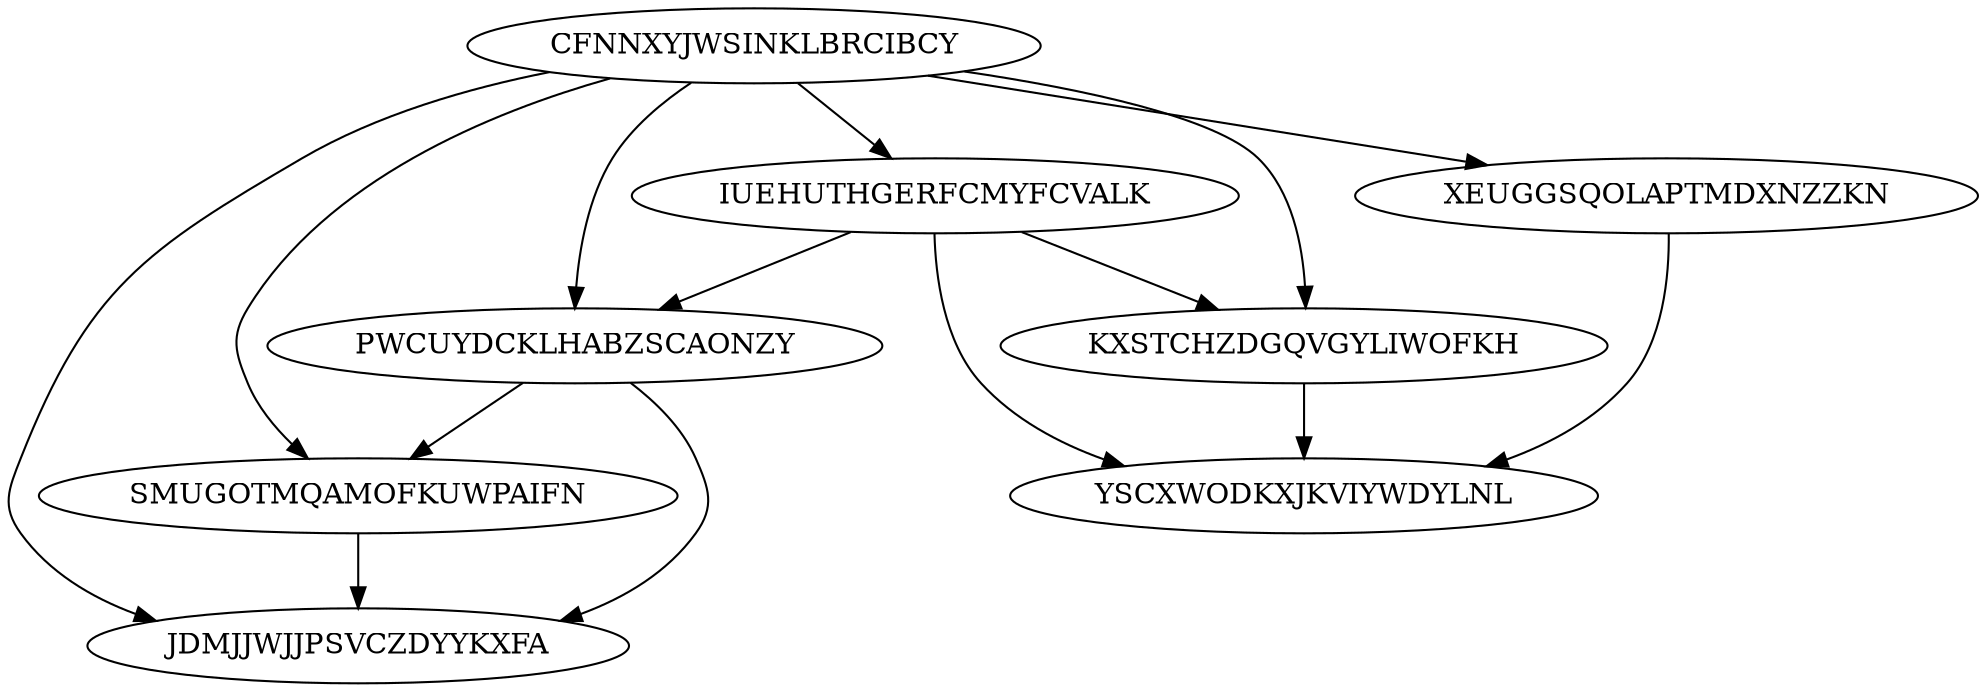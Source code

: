 digraph "N8M14" {
	CFNNXYJWSINKLBRCIBCY			[Weight=10, Start=0, Processor=1];
	IUEHUTHGERFCMYFCVALK			[Weight=18, Start=10, Processor=1];
	PWCUYDCKLHABZSCAONZY			[Weight=15, Start=28, Processor=1];
	XEUGGSQOLAPTMDXNZZKN			[Weight=16, Start=21, Processor=2];
	SMUGOTMQAMOFKUWPAIFN			[Weight=16, Start=43, Processor=1];
	KXSTCHZDGQVGYLIWOFKH			[Weight=11, Start=38, Processor=2];
	YSCXWODKXJKVIYWDYLNL			[Weight=12, Start=49, Processor=2];
	JDMJJWJJPSVCZDYYKXFA			[Weight=11, Start=59, Processor=1];
	PWCUYDCKLHABZSCAONZY -> SMUGOTMQAMOFKUWPAIFN		[Weight=15];
	KXSTCHZDGQVGYLIWOFKH -> YSCXWODKXJKVIYWDYLNL		[Weight=13];
	PWCUYDCKLHABZSCAONZY -> JDMJJWJJPSVCZDYYKXFA		[Weight=15];
	CFNNXYJWSINKLBRCIBCY -> IUEHUTHGERFCMYFCVALK		[Weight=16];
	IUEHUTHGERFCMYFCVALK -> YSCXWODKXJKVIYWDYLNL		[Weight=11];
	CFNNXYJWSINKLBRCIBCY -> KXSTCHZDGQVGYLIWOFKH		[Weight=15];
	CFNNXYJWSINKLBRCIBCY -> PWCUYDCKLHABZSCAONZY		[Weight=11];
	CFNNXYJWSINKLBRCIBCY -> SMUGOTMQAMOFKUWPAIFN		[Weight=13];
	IUEHUTHGERFCMYFCVALK -> KXSTCHZDGQVGYLIWOFKH		[Weight=10];
	IUEHUTHGERFCMYFCVALK -> PWCUYDCKLHABZSCAONZY		[Weight=12];
	CFNNXYJWSINKLBRCIBCY -> JDMJJWJJPSVCZDYYKXFA		[Weight=13];
	XEUGGSQOLAPTMDXNZZKN -> YSCXWODKXJKVIYWDYLNL		[Weight=10];
	SMUGOTMQAMOFKUWPAIFN -> JDMJJWJJPSVCZDYYKXFA		[Weight=18];
	CFNNXYJWSINKLBRCIBCY -> XEUGGSQOLAPTMDXNZZKN		[Weight=11];
}
